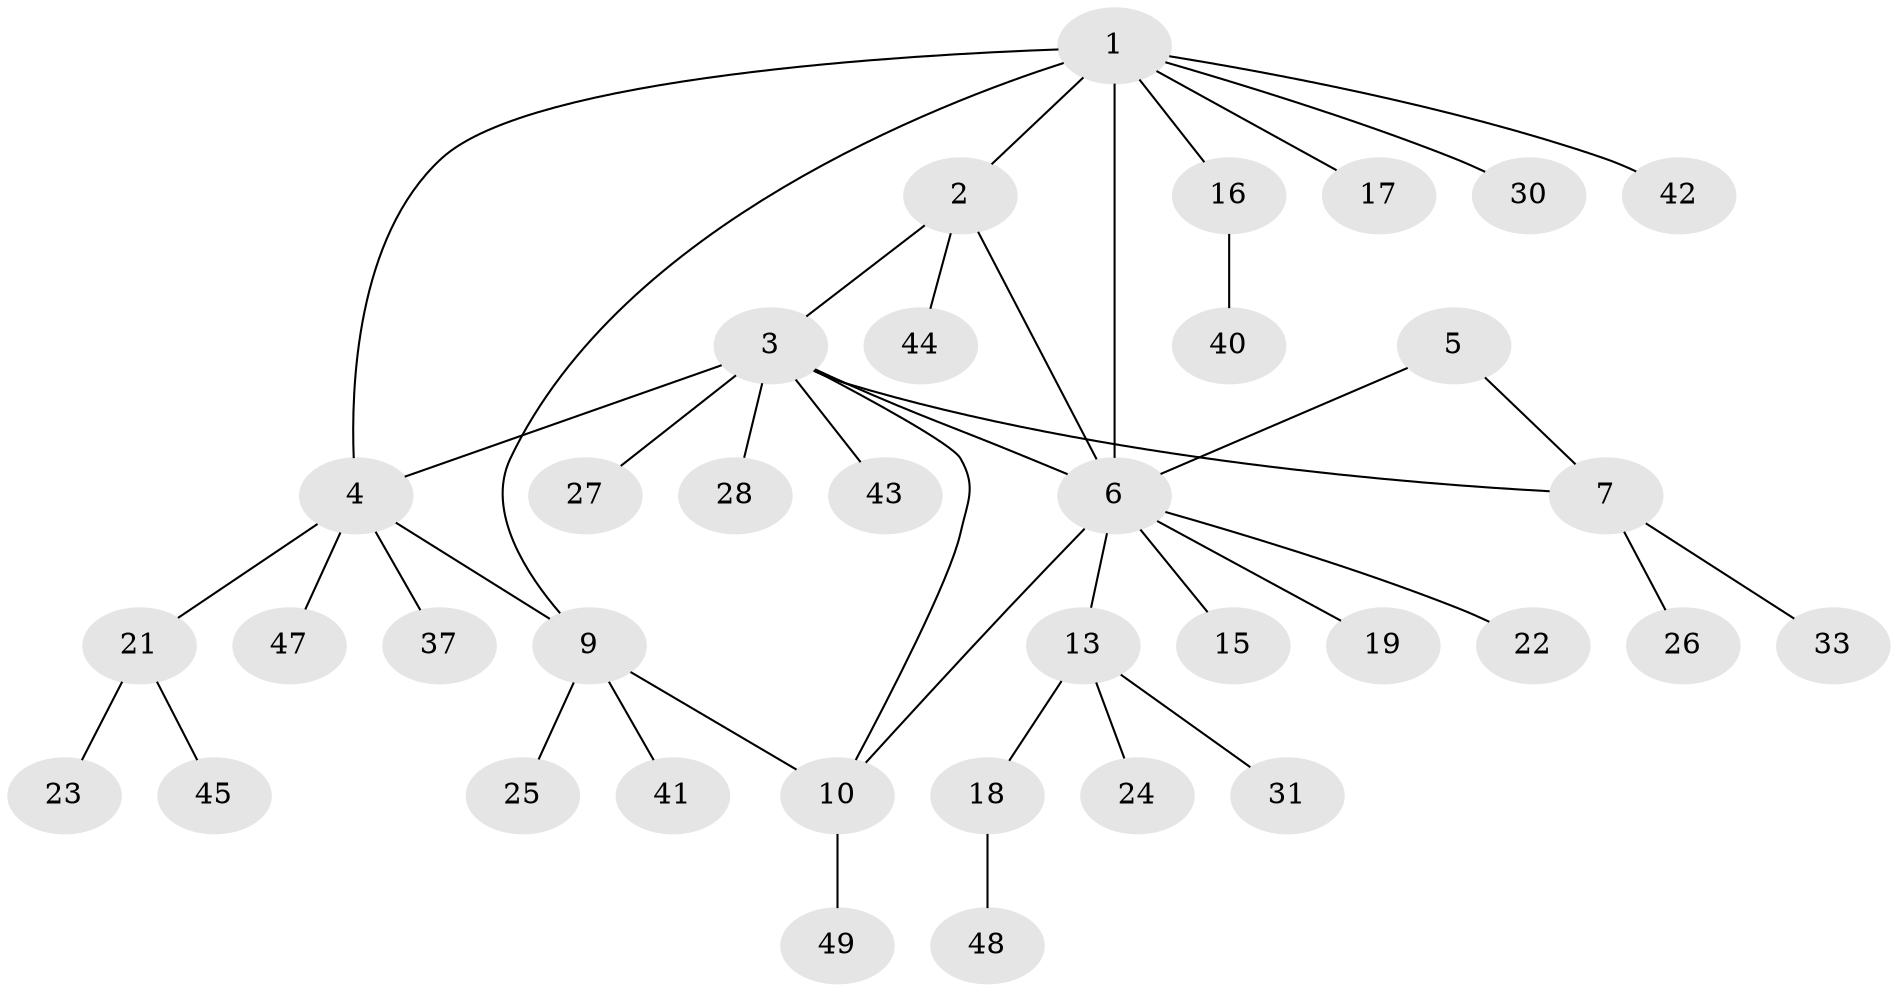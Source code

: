 // original degree distribution, {8: 0.02040816326530612, 4: 0.10204081632653061, 7: 0.04081632653061224, 3: 0.08163265306122448, 10: 0.02040816326530612, 5: 0.04081632653061224, 2: 0.12244897959183673, 1: 0.5714285714285714}
// Generated by graph-tools (version 1.1) at 2025/11/02/27/25 16:11:32]
// undirected, 36 vertices, 42 edges
graph export_dot {
graph [start="1"]
  node [color=gray90,style=filled];
  1 [super="+11"];
  2 [super="+35"];
  3 [super="+8"];
  4 [super="+39"];
  5 [super="+36"];
  6 [super="+12"];
  7 [super="+29"];
  9 [super="+38"];
  10 [super="+32"];
  13 [super="+14"];
  15;
  16 [super="+34"];
  17;
  18 [super="+20"];
  19;
  21 [super="+46"];
  22;
  23;
  24;
  25;
  26;
  27;
  28;
  30;
  31;
  33;
  37;
  40;
  41;
  42;
  43;
  44;
  45;
  47;
  48;
  49;
  1 -- 2;
  1 -- 4 [weight=2];
  1 -- 6;
  1 -- 9;
  1 -- 16;
  1 -- 30;
  1 -- 42;
  1 -- 17;
  2 -- 44;
  2 -- 3;
  2 -- 6;
  3 -- 4;
  3 -- 6 [weight=2];
  3 -- 43;
  3 -- 7;
  3 -- 10;
  3 -- 27;
  3 -- 28;
  4 -- 9;
  4 -- 21;
  4 -- 37;
  4 -- 47;
  5 -- 6;
  5 -- 7;
  6 -- 10;
  6 -- 13;
  6 -- 15;
  6 -- 19;
  6 -- 22;
  7 -- 26;
  7 -- 33;
  9 -- 10;
  9 -- 25;
  9 -- 41;
  10 -- 49;
  13 -- 24;
  13 -- 31;
  13 -- 18;
  16 -- 40;
  18 -- 48;
  21 -- 23;
  21 -- 45;
}
